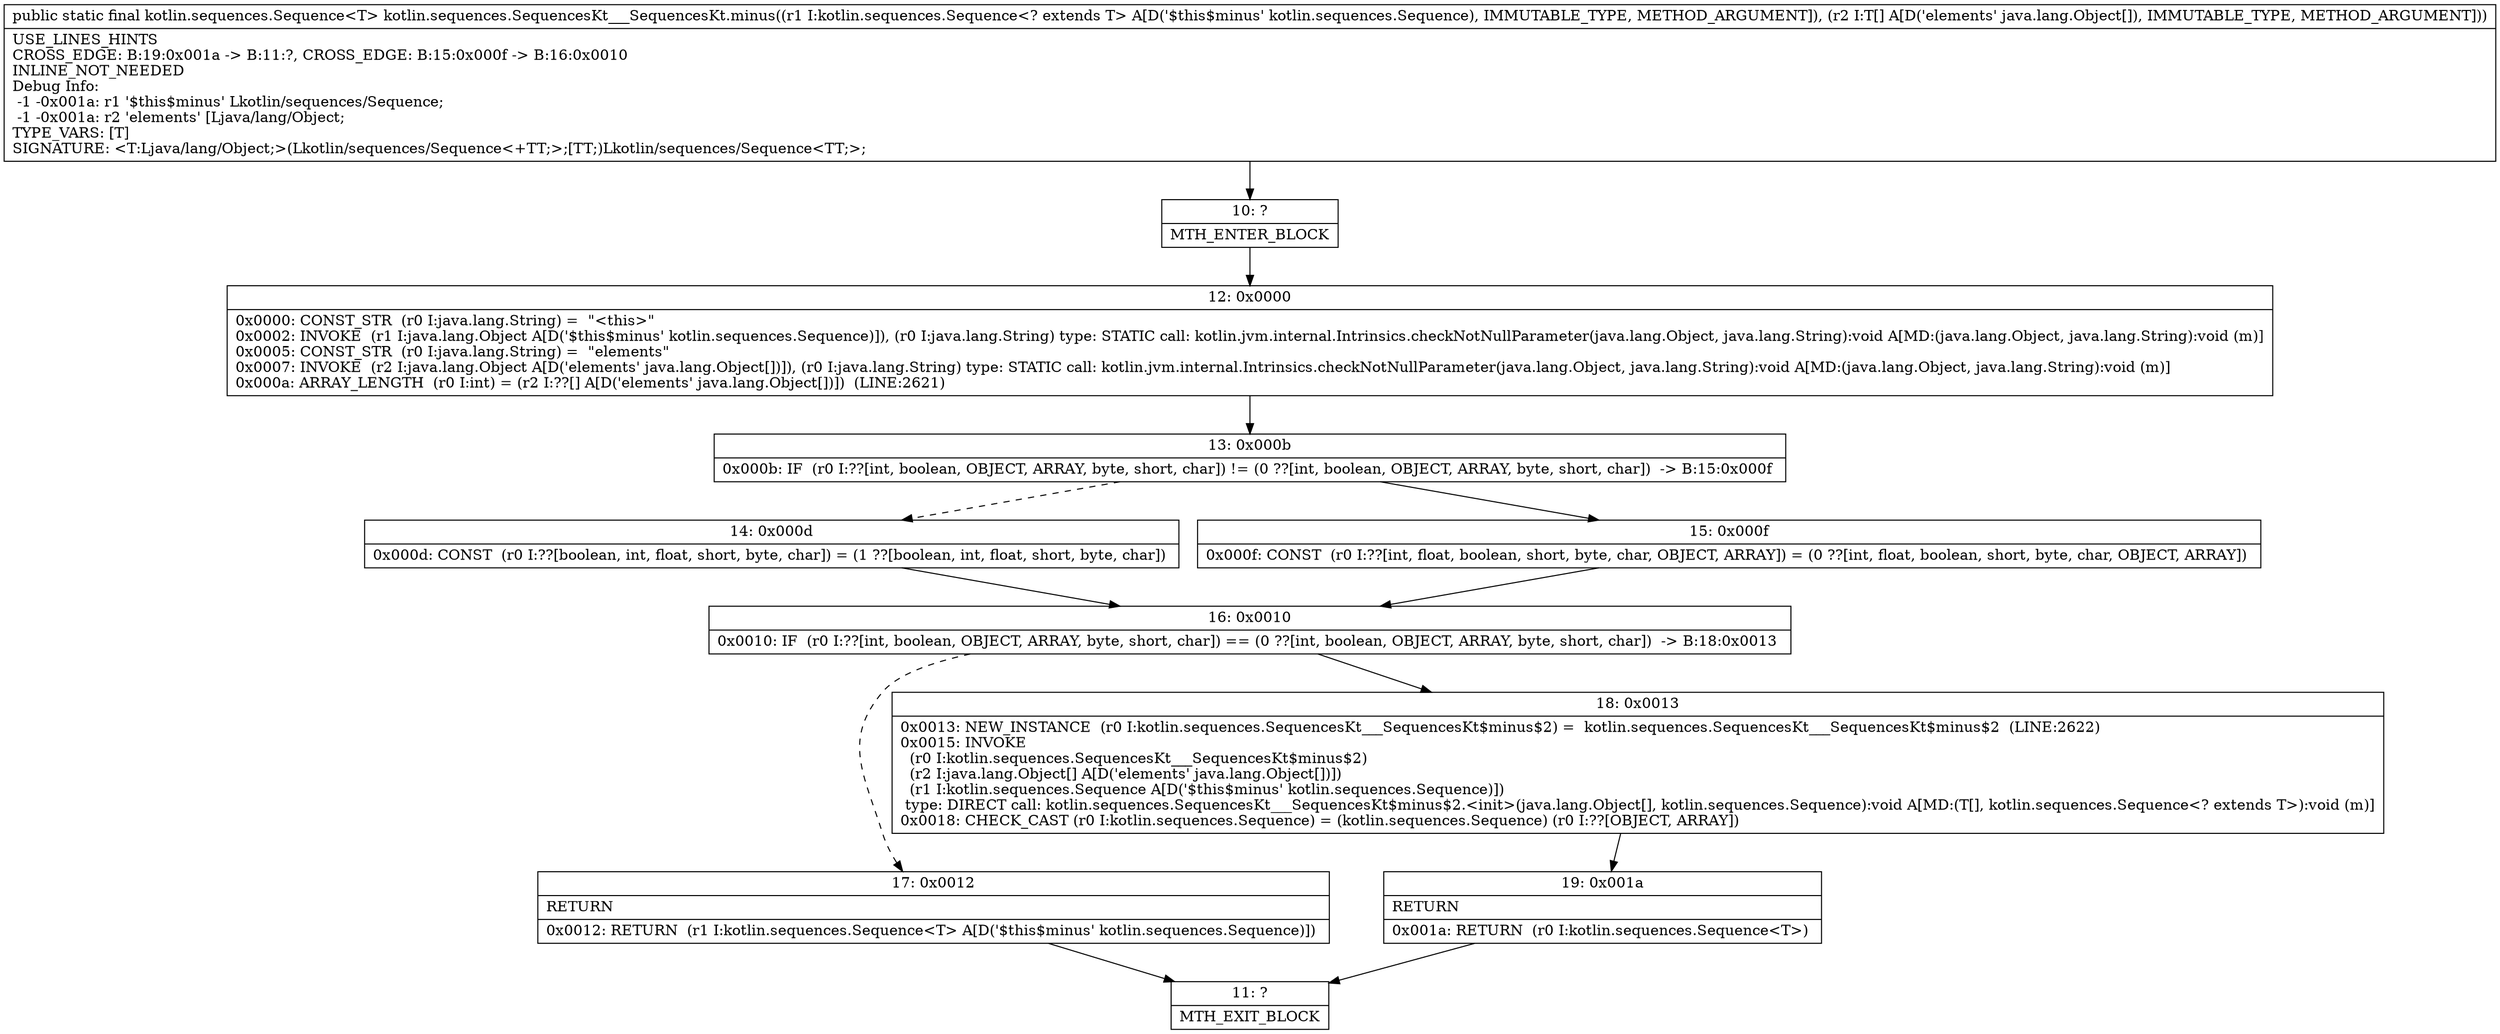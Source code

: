 digraph "CFG forkotlin.sequences.SequencesKt___SequencesKt.minus(Lkotlin\/sequences\/Sequence;[Ljava\/lang\/Object;)Lkotlin\/sequences\/Sequence;" {
Node_10 [shape=record,label="{10\:\ ?|MTH_ENTER_BLOCK\l}"];
Node_12 [shape=record,label="{12\:\ 0x0000|0x0000: CONST_STR  (r0 I:java.lang.String) =  \"\<this\>\" \l0x0002: INVOKE  (r1 I:java.lang.Object A[D('$this$minus' kotlin.sequences.Sequence)]), (r0 I:java.lang.String) type: STATIC call: kotlin.jvm.internal.Intrinsics.checkNotNullParameter(java.lang.Object, java.lang.String):void A[MD:(java.lang.Object, java.lang.String):void (m)]\l0x0005: CONST_STR  (r0 I:java.lang.String) =  \"elements\" \l0x0007: INVOKE  (r2 I:java.lang.Object A[D('elements' java.lang.Object[])]), (r0 I:java.lang.String) type: STATIC call: kotlin.jvm.internal.Intrinsics.checkNotNullParameter(java.lang.Object, java.lang.String):void A[MD:(java.lang.Object, java.lang.String):void (m)]\l0x000a: ARRAY_LENGTH  (r0 I:int) = (r2 I:??[] A[D('elements' java.lang.Object[])])  (LINE:2621)\l}"];
Node_13 [shape=record,label="{13\:\ 0x000b|0x000b: IF  (r0 I:??[int, boolean, OBJECT, ARRAY, byte, short, char]) != (0 ??[int, boolean, OBJECT, ARRAY, byte, short, char])  \-\> B:15:0x000f \l}"];
Node_14 [shape=record,label="{14\:\ 0x000d|0x000d: CONST  (r0 I:??[boolean, int, float, short, byte, char]) = (1 ??[boolean, int, float, short, byte, char]) \l}"];
Node_16 [shape=record,label="{16\:\ 0x0010|0x0010: IF  (r0 I:??[int, boolean, OBJECT, ARRAY, byte, short, char]) == (0 ??[int, boolean, OBJECT, ARRAY, byte, short, char])  \-\> B:18:0x0013 \l}"];
Node_17 [shape=record,label="{17\:\ 0x0012|RETURN\l|0x0012: RETURN  (r1 I:kotlin.sequences.Sequence\<T\> A[D('$this$minus' kotlin.sequences.Sequence)]) \l}"];
Node_11 [shape=record,label="{11\:\ ?|MTH_EXIT_BLOCK\l}"];
Node_18 [shape=record,label="{18\:\ 0x0013|0x0013: NEW_INSTANCE  (r0 I:kotlin.sequences.SequencesKt___SequencesKt$minus$2) =  kotlin.sequences.SequencesKt___SequencesKt$minus$2  (LINE:2622)\l0x0015: INVOKE  \l  (r0 I:kotlin.sequences.SequencesKt___SequencesKt$minus$2)\l  (r2 I:java.lang.Object[] A[D('elements' java.lang.Object[])])\l  (r1 I:kotlin.sequences.Sequence A[D('$this$minus' kotlin.sequences.Sequence)])\l type: DIRECT call: kotlin.sequences.SequencesKt___SequencesKt$minus$2.\<init\>(java.lang.Object[], kotlin.sequences.Sequence):void A[MD:(T[], kotlin.sequences.Sequence\<? extends T\>):void (m)]\l0x0018: CHECK_CAST (r0 I:kotlin.sequences.Sequence) = (kotlin.sequences.Sequence) (r0 I:??[OBJECT, ARRAY]) \l}"];
Node_19 [shape=record,label="{19\:\ 0x001a|RETURN\l|0x001a: RETURN  (r0 I:kotlin.sequences.Sequence\<T\>) \l}"];
Node_15 [shape=record,label="{15\:\ 0x000f|0x000f: CONST  (r0 I:??[int, float, boolean, short, byte, char, OBJECT, ARRAY]) = (0 ??[int, float, boolean, short, byte, char, OBJECT, ARRAY]) \l}"];
MethodNode[shape=record,label="{public static final kotlin.sequences.Sequence\<T\> kotlin.sequences.SequencesKt___SequencesKt.minus((r1 I:kotlin.sequences.Sequence\<? extends T\> A[D('$this$minus' kotlin.sequences.Sequence), IMMUTABLE_TYPE, METHOD_ARGUMENT]), (r2 I:T[] A[D('elements' java.lang.Object[]), IMMUTABLE_TYPE, METHOD_ARGUMENT]))  | USE_LINES_HINTS\lCROSS_EDGE: B:19:0x001a \-\> B:11:?, CROSS_EDGE: B:15:0x000f \-\> B:16:0x0010\lINLINE_NOT_NEEDED\lDebug Info:\l  \-1 \-0x001a: r1 '$this$minus' Lkotlin\/sequences\/Sequence;\l  \-1 \-0x001a: r2 'elements' [Ljava\/lang\/Object;\lTYPE_VARS: [T]\lSIGNATURE: \<T:Ljava\/lang\/Object;\>(Lkotlin\/sequences\/Sequence\<+TT;\>;[TT;)Lkotlin\/sequences\/Sequence\<TT;\>;\l}"];
MethodNode -> Node_10;Node_10 -> Node_12;
Node_12 -> Node_13;
Node_13 -> Node_14[style=dashed];
Node_13 -> Node_15;
Node_14 -> Node_16;
Node_16 -> Node_17[style=dashed];
Node_16 -> Node_18;
Node_17 -> Node_11;
Node_18 -> Node_19;
Node_19 -> Node_11;
Node_15 -> Node_16;
}

